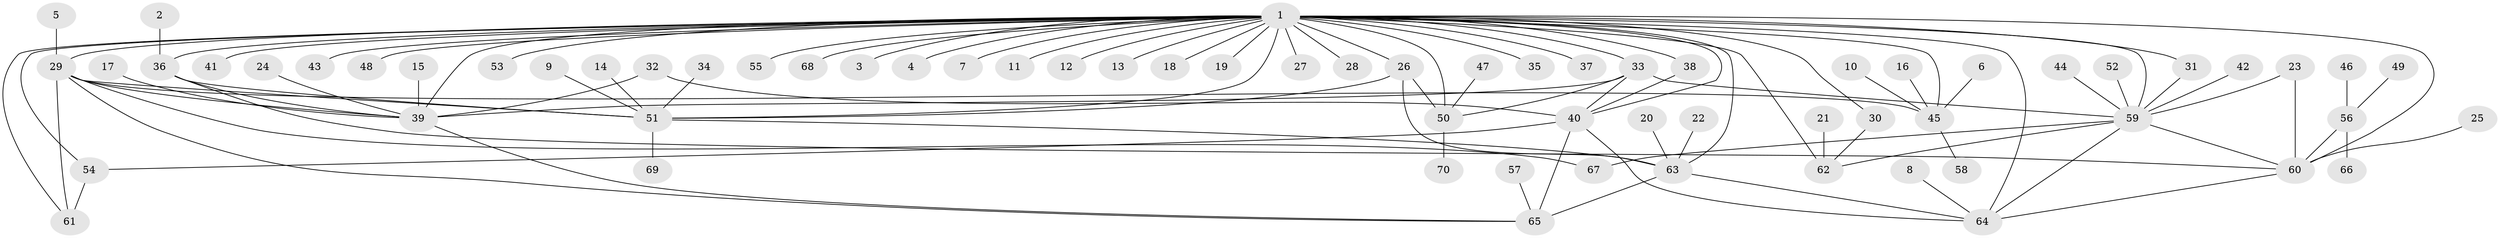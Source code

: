 // original degree distribution, {17: 0.007142857142857143, 32: 0.007142857142857143, 7: 0.014285714285714285, 4: 0.05, 1: 0.5214285714285715, 10: 0.014285714285714285, 6: 0.05714285714285714, 5: 0.02142857142857143, 3: 0.08571428571428572, 2: 0.2, 8: 0.014285714285714285, 11: 0.007142857142857143}
// Generated by graph-tools (version 1.1) at 2025/26/03/09/25 03:26:03]
// undirected, 70 vertices, 101 edges
graph export_dot {
graph [start="1"]
  node [color=gray90,style=filled];
  1;
  2;
  3;
  4;
  5;
  6;
  7;
  8;
  9;
  10;
  11;
  12;
  13;
  14;
  15;
  16;
  17;
  18;
  19;
  20;
  21;
  22;
  23;
  24;
  25;
  26;
  27;
  28;
  29;
  30;
  31;
  32;
  33;
  34;
  35;
  36;
  37;
  38;
  39;
  40;
  41;
  42;
  43;
  44;
  45;
  46;
  47;
  48;
  49;
  50;
  51;
  52;
  53;
  54;
  55;
  56;
  57;
  58;
  59;
  60;
  61;
  62;
  63;
  64;
  65;
  66;
  67;
  68;
  69;
  70;
  1 -- 3 [weight=1.0];
  1 -- 4 [weight=1.0];
  1 -- 7 [weight=1.0];
  1 -- 11 [weight=1.0];
  1 -- 12 [weight=1.0];
  1 -- 13 [weight=1.0];
  1 -- 18 [weight=2.0];
  1 -- 19 [weight=1.0];
  1 -- 26 [weight=2.0];
  1 -- 27 [weight=1.0];
  1 -- 28 [weight=1.0];
  1 -- 29 [weight=1.0];
  1 -- 30 [weight=1.0];
  1 -- 31 [weight=1.0];
  1 -- 33 [weight=1.0];
  1 -- 35 [weight=1.0];
  1 -- 36 [weight=2.0];
  1 -- 37 [weight=1.0];
  1 -- 38 [weight=1.0];
  1 -- 39 [weight=1.0];
  1 -- 40 [weight=1.0];
  1 -- 41 [weight=1.0];
  1 -- 43 [weight=1.0];
  1 -- 45 [weight=1.0];
  1 -- 48 [weight=1.0];
  1 -- 50 [weight=3.0];
  1 -- 51 [weight=1.0];
  1 -- 53 [weight=1.0];
  1 -- 54 [weight=1.0];
  1 -- 55 [weight=1.0];
  1 -- 59 [weight=2.0];
  1 -- 60 [weight=1.0];
  1 -- 61 [weight=1.0];
  1 -- 62 [weight=2.0];
  1 -- 63 [weight=1.0];
  1 -- 64 [weight=1.0];
  1 -- 68 [weight=1.0];
  2 -- 36 [weight=1.0];
  5 -- 29 [weight=1.0];
  6 -- 45 [weight=1.0];
  8 -- 64 [weight=1.0];
  9 -- 51 [weight=1.0];
  10 -- 45 [weight=1.0];
  14 -- 51 [weight=1.0];
  15 -- 39 [weight=1.0];
  16 -- 45 [weight=1.0];
  17 -- 39 [weight=1.0];
  20 -- 63 [weight=1.0];
  21 -- 62 [weight=1.0];
  22 -- 63 [weight=1.0];
  23 -- 59 [weight=1.0];
  23 -- 60 [weight=1.0];
  24 -- 39 [weight=1.0];
  25 -- 60 [weight=1.0];
  26 -- 50 [weight=1.0];
  26 -- 51 [weight=1.0];
  26 -- 63 [weight=1.0];
  29 -- 39 [weight=1.0];
  29 -- 45 [weight=1.0];
  29 -- 51 [weight=1.0];
  29 -- 61 [weight=1.0];
  29 -- 65 [weight=1.0];
  29 -- 67 [weight=1.0];
  30 -- 62 [weight=1.0];
  31 -- 59 [weight=1.0];
  32 -- 39 [weight=1.0];
  32 -- 40 [weight=1.0];
  33 -- 39 [weight=1.0];
  33 -- 40 [weight=1.0];
  33 -- 50 [weight=1.0];
  33 -- 59 [weight=1.0];
  34 -- 51 [weight=1.0];
  36 -- 39 [weight=1.0];
  36 -- 51 [weight=1.0];
  36 -- 60 [weight=1.0];
  38 -- 40 [weight=1.0];
  39 -- 65 [weight=1.0];
  40 -- 54 [weight=1.0];
  40 -- 64 [weight=1.0];
  40 -- 65 [weight=2.0];
  42 -- 59 [weight=1.0];
  44 -- 59 [weight=1.0];
  45 -- 58 [weight=1.0];
  46 -- 56 [weight=1.0];
  47 -- 50 [weight=1.0];
  49 -- 56 [weight=1.0];
  50 -- 70 [weight=1.0];
  51 -- 63 [weight=1.0];
  51 -- 69 [weight=1.0];
  52 -- 59 [weight=1.0];
  54 -- 61 [weight=2.0];
  56 -- 60 [weight=1.0];
  56 -- 66 [weight=1.0];
  57 -- 65 [weight=1.0];
  59 -- 60 [weight=1.0];
  59 -- 62 [weight=1.0];
  59 -- 64 [weight=1.0];
  59 -- 67 [weight=1.0];
  60 -- 64 [weight=1.0];
  63 -- 64 [weight=1.0];
  63 -- 65 [weight=1.0];
}
